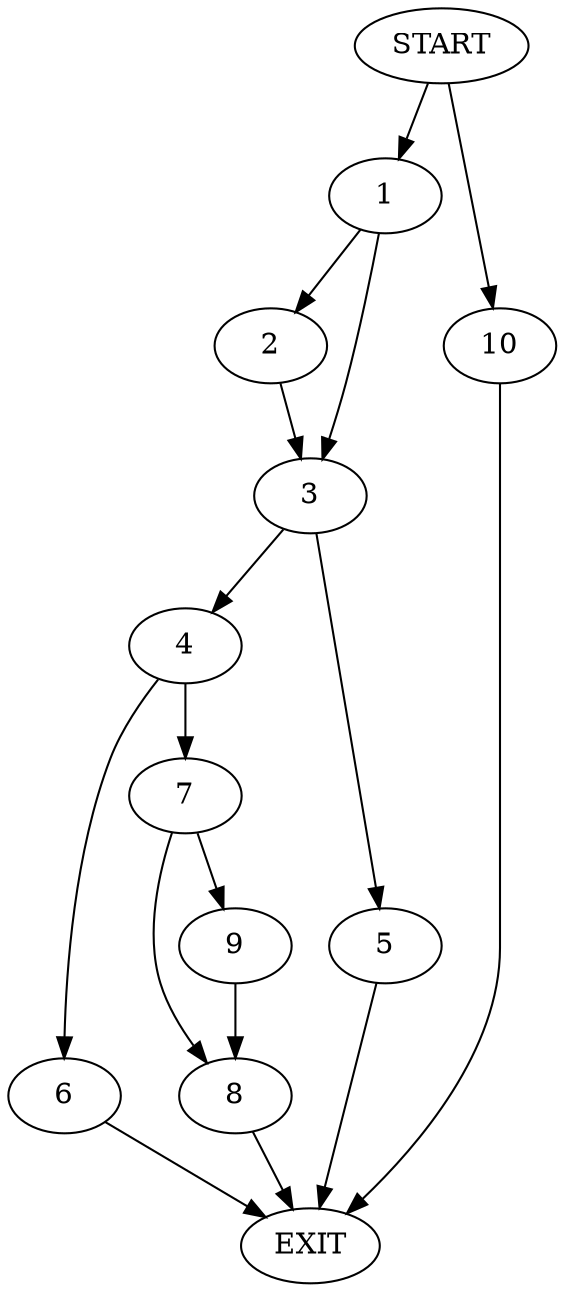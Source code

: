 digraph {
0 [label="START"]
11 [label="EXIT"]
0 -> 1
1 -> 2
1 -> 3
2 -> 3
3 -> 4
3 -> 5
4 -> 6
4 -> 7
5 -> 11
7 -> 8
7 -> 9
6 -> 11
9 -> 8
8 -> 11
0 -> 10
10 -> 11
}
